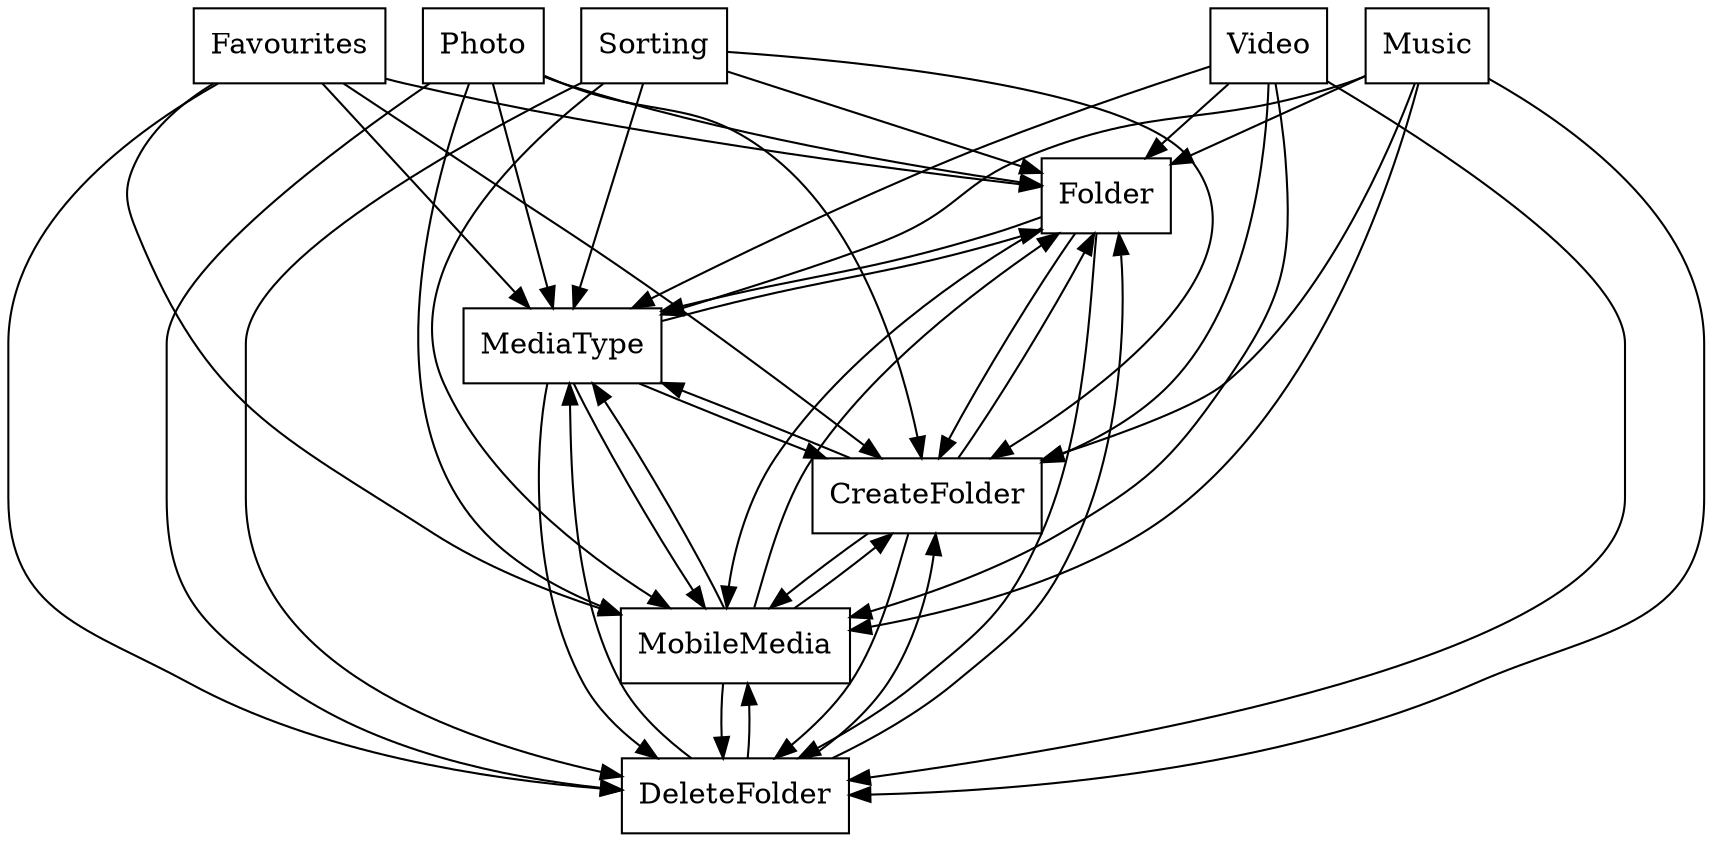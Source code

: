 digraph{
graph [rankdir=TB];
node [shape=box];
edge [arrowhead=normal];
0[label="Folder",]
1[label="Sorting",]
2[label="MediaType",]
3[label="Favourites",]
4[label="DeleteFolder",]
5[label="MobileMedia",]
6[label="CreateFolder",]
7[label="Music",]
8[label="Photo",]
9[label="Video",]
0->2[label="",]
0->4[label="",]
0->5[label="",]
0->6[label="",]
1->0[label="",]
1->2[label="",]
1->4[label="",]
1->5[label="",]
1->6[label="",]
2->0[label="",]
2->4[label="",]
2->5[label="",]
2->6[label="",]
3->0[label="",]
3->2[label="",]
3->4[label="",]
3->5[label="",]
3->6[label="",]
4->0[label="",]
4->2[label="",]
4->5[label="",]
4->6[label="",]
5->0[label="",]
5->2[label="",]
5->4[label="",]
5->6[label="",]
6->0[label="",]
6->2[label="",]
6->4[label="",]
6->5[label="",]
7->0[label="",]
7->2[label="",]
7->4[label="",]
7->5[label="",]
7->6[label="",]
8->0[label="",]
8->2[label="",]
8->4[label="",]
8->5[label="",]
8->6[label="",]
9->0[label="",]
9->2[label="",]
9->4[label="",]
9->5[label="",]
9->6[label="",]
}
